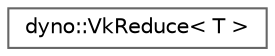digraph "Graphical Class Hierarchy"
{
 // LATEX_PDF_SIZE
  bgcolor="transparent";
  edge [fontname=Helvetica,fontsize=10,labelfontname=Helvetica,labelfontsize=10];
  node [fontname=Helvetica,fontsize=10,shape=box,height=0.2,width=0.4];
  rankdir="LR";
  Node0 [id="Node000000",label="dyno::VkReduce\< T \>",height=0.2,width=0.4,color="grey40", fillcolor="white", style="filled",URL="$classdyno_1_1_vk_reduce.html",tooltip="implement functions for reducing a range to a single value"];
}

